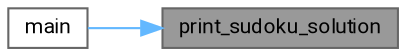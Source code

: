 digraph "print_sudoku_solution"
{
 // LATEX_PDF_SIZE
  bgcolor="transparent";
  edge [fontname=Roboto,fontsize=10,labelfontname=Roboto,labelfontsize=10];
  node [fontname=Roboto,fontsize=10,shape=box,height=0.2,width=0.4];
  rankdir="RL";
  Node1 [id="Node000001",label="print_sudoku_solution",height=0.2,width=0.4,color="gray40", fillcolor="grey60", style="filled", fontcolor="black",tooltip="Prints a solved Sudoku grid in a human-readable format."];
  Node1 -> Node2 [id="edge1_Node000001_Node000002",dir="back",color="steelblue1",style="solid",tooltip=" "];
  Node2 [id="Node000002",label="main",height=0.2,width=0.4,color="grey40", fillcolor="white", style="filled",URL="$test-print-sudoku-solution_8c.html#ae66f6b31b5ad750f1fe042a706a4e3d4",tooltip=" "];
}
